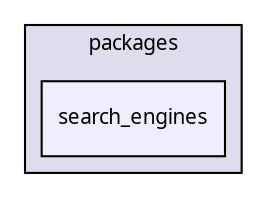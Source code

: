 digraph "packages/search/packages/search_engines/" {
  compound=true
  node [ fontsize="10", fontname="FreeSans.ttf"];
  edge [ labelfontsize="10", labelfontname="FreeSans.ttf"];
  subgraph clusterdir_5259c133ad364d38d3eb916cbd829a49 {
    graph [ bgcolor="#ddddee", pencolor="black", label="packages" fontname="FreeSans.ttf", fontsize="10", URL="dir_5259c133ad364d38d3eb916cbd829a49.html"]
  dir_1c157b1f50f07e89071f4c9af148f7ea [shape=box, label="search_engines", style="filled", fillcolor="#eeeeff", pencolor="black", URL="dir_1c157b1f50f07e89071f4c9af148f7ea.html"];
  }
}
